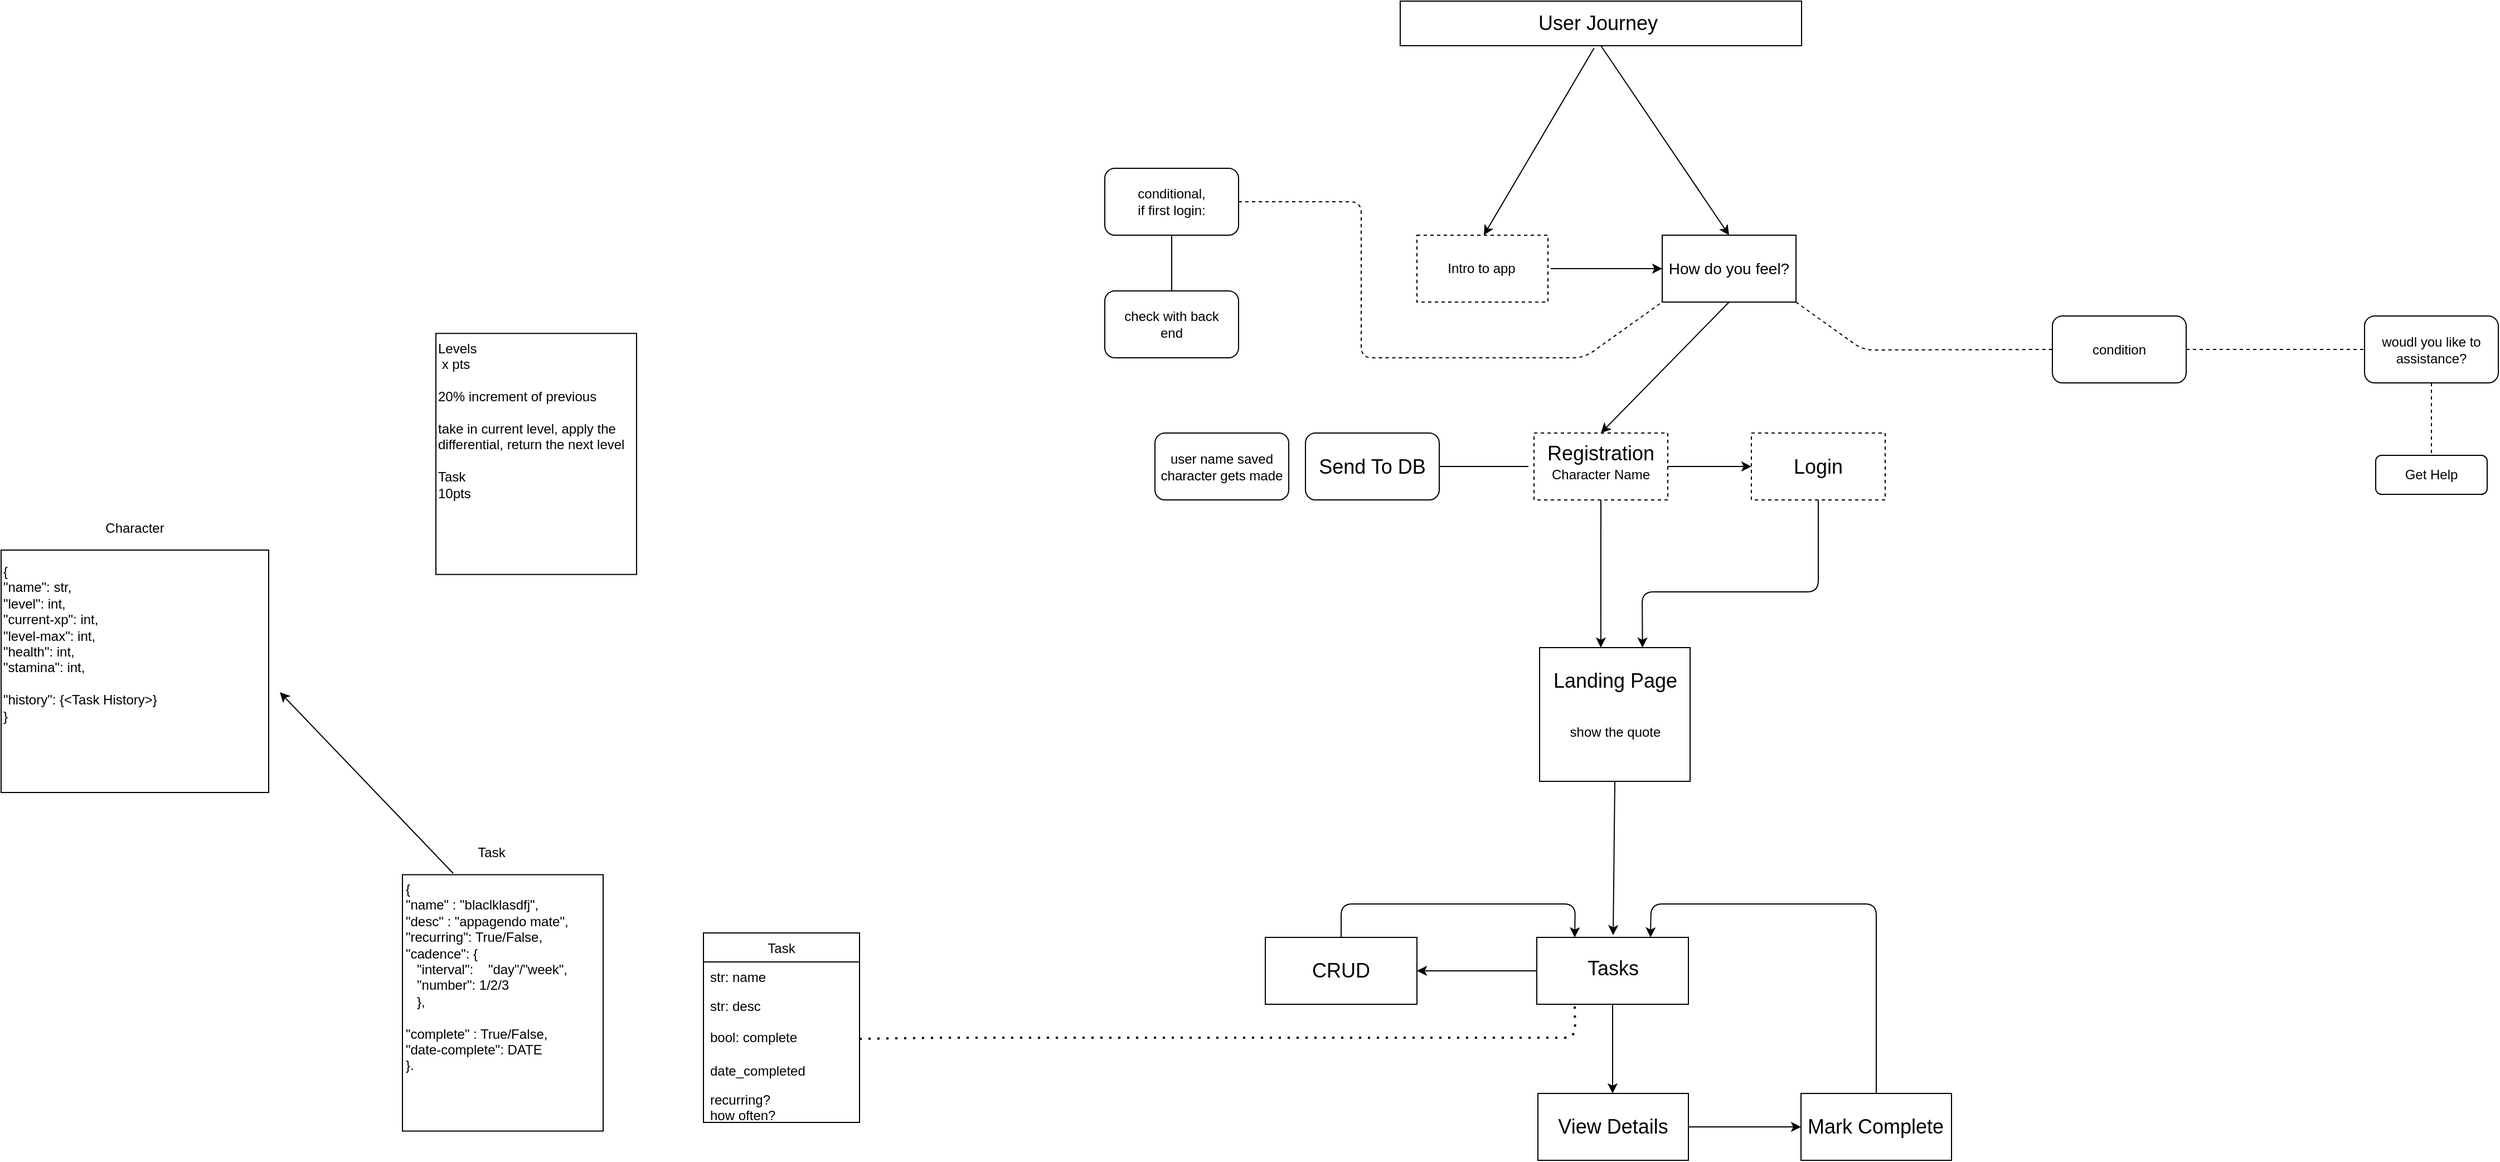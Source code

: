 <mxfile version="15.2.5" type="github">
  <diagram id="_MPIVVEY6-l4T5hmw05q" name="Page-1">
    <mxGraphModel dx="2815" dy="1934" grid="1" gridSize="10" guides="1" tooltips="1" connect="1" arrows="1" fold="1" page="1" pageScale="1" pageWidth="1169" pageHeight="827" math="0" shadow="0">
      <root>
        <mxCell id="0" />
        <mxCell id="1" parent="0" />
        <mxCell id="QZ8uhwVivywwdWHPPZZo-97" value="" style="rounded=0;whiteSpace=wrap;html=1;" parent="1" vertex="1">
          <mxGeometry x="284" y="510" width="136" height="60" as="geometry" />
        </mxCell>
        <mxCell id="QZ8uhwVivywwdWHPPZZo-96" value="&lt;font style=&quot;font-size: 18px&quot;&gt;CRUD&lt;/font&gt;" style="text;html=1;strokeColor=none;fillColor=none;align=center;verticalAlign=middle;whiteSpace=wrap;rounded=0;" parent="1" vertex="1">
          <mxGeometry x="292" y="522.5" width="120" height="35" as="geometry" />
        </mxCell>
        <mxCell id="QZ8uhwVivywwdWHPPZZo-94" value="" style="rounded=0;whiteSpace=wrap;html=1;strokeColor=#000000;dashed=1;" parent="1" vertex="1">
          <mxGeometry x="420" y="-120" width="117.5" height="60" as="geometry" />
        </mxCell>
        <mxCell id="QZ8uhwVivywwdWHPPZZo-35" value="" style="rounded=1;whiteSpace=wrap;html=1;" parent="1" vertex="1">
          <mxGeometry x="185" y="57.5" width="120" height="60" as="geometry" />
        </mxCell>
        <mxCell id="QZ8uhwVivywwdWHPPZZo-1" value="" style="rounded=0;whiteSpace=wrap;html=1;" parent="1" vertex="1">
          <mxGeometry x="405" y="-330" width="360" height="40" as="geometry" />
        </mxCell>
        <mxCell id="QZ8uhwVivywwdWHPPZZo-2" value="&lt;font style=&quot;font-size: 18px&quot;&gt;User Journey&lt;/font&gt;" style="text;html=1;strokeColor=none;fillColor=none;align=center;verticalAlign=middle;whiteSpace=wrap;rounded=0;" parent="1" vertex="1">
          <mxGeometry x="440" y="-325" width="285" height="30" as="geometry" />
        </mxCell>
        <mxCell id="QZ8uhwVivywwdWHPPZZo-6" value="" style="rounded=0;whiteSpace=wrap;html=1;dashed=1;" parent="1" vertex="1">
          <mxGeometry x="525" y="57.5" width="120" height="60" as="geometry" />
        </mxCell>
        <mxCell id="QZ8uhwVivywwdWHPPZZo-7" value="&lt;font style=&quot;font-size: 18px&quot;&gt;Registration&lt;/font&gt;" style="text;html=1;strokeColor=none;fillColor=none;align=center;verticalAlign=middle;whiteSpace=wrap;rounded=0;" parent="1" vertex="1">
          <mxGeometry x="530" y="67.5" width="110" height="17.5" as="geometry" />
        </mxCell>
        <mxCell id="QZ8uhwVivywwdWHPPZZo-8" value="" style="rounded=0;whiteSpace=wrap;html=1;dashed=1;" parent="1" vertex="1">
          <mxGeometry x="720" y="57.5" width="120" height="60" as="geometry" />
        </mxCell>
        <mxCell id="QZ8uhwVivywwdWHPPZZo-9" value="&lt;font style=&quot;font-size: 18px&quot;&gt;Login&lt;br&gt;&lt;/font&gt;" style="text;html=1;strokeColor=none;fillColor=none;align=center;verticalAlign=middle;whiteSpace=wrap;rounded=0;" parent="1" vertex="1">
          <mxGeometry x="720" y="72.5" width="120" height="30" as="geometry" />
        </mxCell>
        <mxCell id="QZ8uhwVivywwdWHPPZZo-10" value="" style="rounded=0;whiteSpace=wrap;html=1;" parent="1" vertex="1">
          <mxGeometry x="530" y="250" width="135" height="120" as="geometry" />
        </mxCell>
        <mxCell id="QZ8uhwVivywwdWHPPZZo-11" value="&lt;font style=&quot;font-size: 18px&quot;&gt;Landing Page&lt;/font&gt;" style="text;html=1;strokeColor=none;fillColor=none;align=center;verticalAlign=middle;whiteSpace=wrap;rounded=0;" parent="1" vertex="1">
          <mxGeometry x="537.5" y="265" width="120" height="30" as="geometry" />
        </mxCell>
        <mxCell id="QZ8uhwVivywwdWHPPZZo-12" value="" style="rounded=1;whiteSpace=wrap;html=1;" parent="1" vertex="1">
          <mxGeometry x="320" y="57.5" width="120" height="60" as="geometry" />
        </mxCell>
        <mxCell id="QZ8uhwVivywwdWHPPZZo-14" value="&lt;font style=&quot;font-size: 18px&quot;&gt;Send To DB&lt;/font&gt;" style="text;html=1;strokeColor=none;fillColor=none;align=center;verticalAlign=middle;whiteSpace=wrap;rounded=0;" parent="1" vertex="1">
          <mxGeometry x="320" y="72.5" width="120" height="30" as="geometry" />
        </mxCell>
        <mxCell id="QZ8uhwVivywwdWHPPZZo-16" value="" style="endArrow=none;html=1;entryX=0.5;entryY=1;entryDx=0;entryDy=0;startArrow=classic;startFill=1;exitX=0.407;exitY=0;exitDx=0;exitDy=0;exitPerimeter=0;" parent="1" source="QZ8uhwVivywwdWHPPZZo-10" target="QZ8uhwVivywwdWHPPZZo-6" edge="1">
          <mxGeometry width="50" height="50" relative="1" as="geometry">
            <mxPoint x="584.52" y="241.32" as="sourcePoint" />
            <mxPoint x="584.58" y="370" as="targetPoint" />
          </mxGeometry>
        </mxCell>
        <mxCell id="QZ8uhwVivywwdWHPPZZo-17" value="" style="endArrow=none;html=1;strokeColor=#000000;exitX=1;exitY=0.5;exitDx=0;exitDy=0;" parent="1" source="QZ8uhwVivywwdWHPPZZo-14" edge="1">
          <mxGeometry width="50" height="50" relative="1" as="geometry">
            <mxPoint x="480" y="93.5" as="sourcePoint" />
            <mxPoint x="520" y="87.5" as="targetPoint" />
          </mxGeometry>
        </mxCell>
        <mxCell id="QZ8uhwVivywwdWHPPZZo-18" value="" style="endArrow=classic;html=1;strokeColor=#000000;entryX=0;entryY=0.5;entryDx=0;entryDy=0;exitX=1;exitY=0.5;exitDx=0;exitDy=0;" parent="1" source="QZ8uhwVivywwdWHPPZZo-6" target="QZ8uhwVivywwdWHPPZZo-9" edge="1">
          <mxGeometry width="50" height="50" relative="1" as="geometry">
            <mxPoint x="670" y="87.5" as="sourcePoint" />
            <mxPoint x="700" y="77.5" as="targetPoint" />
          </mxGeometry>
        </mxCell>
        <mxCell id="QZ8uhwVivywwdWHPPZZo-19" value="&lt;font style=&quot;font-size: 18px&quot;&gt;Login&lt;br&gt;&lt;/font&gt;" style="text;html=1;strokeColor=none;fillColor=none;align=center;verticalAlign=middle;whiteSpace=wrap;rounded=0;" parent="1" vertex="1">
          <mxGeometry x="555.5" y="525" width="120" height="30" as="geometry" />
        </mxCell>
        <mxCell id="QZ8uhwVivywwdWHPPZZo-20" value="" style="rounded=0;whiteSpace=wrap;html=1;" parent="1" vertex="1">
          <mxGeometry x="527.5" y="510" width="136" height="60" as="geometry" />
        </mxCell>
        <mxCell id="QZ8uhwVivywwdWHPPZZo-21" value="&lt;font style=&quot;font-size: 18px&quot;&gt;Tasks&lt;/font&gt;" style="text;html=1;strokeColor=none;fillColor=none;align=center;verticalAlign=middle;whiteSpace=wrap;rounded=0;" parent="1" vertex="1">
          <mxGeometry x="536" y="520" width="120" height="35" as="geometry" />
        </mxCell>
        <mxCell id="QZ8uhwVivywwdWHPPZZo-22" value="" style="rounded=0;whiteSpace=wrap;html=1;" parent="1" vertex="1">
          <mxGeometry x="528.5" y="650" width="135" height="60" as="geometry" />
        </mxCell>
        <mxCell id="QZ8uhwVivywwdWHPPZZo-23" value="&lt;font style=&quot;font-size: 18px&quot;&gt;View Details&lt;/font&gt;" style="text;html=1;strokeColor=none;fillColor=none;align=center;verticalAlign=middle;whiteSpace=wrap;rounded=0;" parent="1" vertex="1">
          <mxGeometry x="535.5" y="662.5" width="120" height="35" as="geometry" />
        </mxCell>
        <mxCell id="QZ8uhwVivywwdWHPPZZo-24" value="" style="rounded=0;whiteSpace=wrap;html=1;" parent="1" vertex="1">
          <mxGeometry x="764.5" y="650" width="135" height="60" as="geometry" />
        </mxCell>
        <mxCell id="QZ8uhwVivywwdWHPPZZo-25" value="&lt;font style=&quot;font-size: 18px&quot;&gt;Mark Complete&lt;/font&gt;" style="text;html=1;strokeColor=none;fillColor=none;align=center;verticalAlign=middle;whiteSpace=wrap;rounded=0;" parent="1" vertex="1">
          <mxGeometry x="764.5" y="662.5" width="133" height="35" as="geometry" />
        </mxCell>
        <mxCell id="QZ8uhwVivywwdWHPPZZo-26" value="" style="endArrow=classic;html=1;strokeColor=#000000;exitX=0.5;exitY=0;exitDx=0;exitDy=0;entryX=0.75;entryY=0;entryDx=0;entryDy=0;" parent="1" source="QZ8uhwVivywwdWHPPZZo-24" target="QZ8uhwVivywwdWHPPZZo-20" edge="1">
          <mxGeometry width="50" height="50" relative="1" as="geometry">
            <mxPoint x="653.5" y="490" as="sourcePoint" />
            <mxPoint x="703.5" y="440" as="targetPoint" />
            <Array as="points">
              <mxPoint x="832" y="480" />
              <mxPoint x="630" y="480" />
            </Array>
          </mxGeometry>
        </mxCell>
        <mxCell id="QZ8uhwVivywwdWHPPZZo-28" value="" style="endArrow=none;html=1;entryX=0.5;entryY=1;entryDx=0;entryDy=0;startArrow=classic;startFill=1;" parent="1" target="QZ8uhwVivywwdWHPPZZo-20" edge="1">
          <mxGeometry width="50" height="50" relative="1" as="geometry">
            <mxPoint x="595.5" y="650" as="sourcePoint" />
            <mxPoint x="595.21" y="582.5" as="targetPoint" />
          </mxGeometry>
        </mxCell>
        <mxCell id="QZ8uhwVivywwdWHPPZZo-29" value="" style="endArrow=none;html=1;entryX=1;entryY=0.5;entryDx=0;entryDy=0;startArrow=classic;startFill=1;exitX=0;exitY=0.5;exitDx=0;exitDy=0;" parent="1" source="QZ8uhwVivywwdWHPPZZo-25" target="QZ8uhwVivywwdWHPPZZo-22" edge="1">
          <mxGeometry width="50" height="50" relative="1" as="geometry">
            <mxPoint x="703.5" y="840.0" as="sourcePoint" />
            <mxPoint x="703.5" y="760.0" as="targetPoint" />
          </mxGeometry>
        </mxCell>
        <mxCell id="QZ8uhwVivywwdWHPPZZo-33" value="" style="endArrow=classic;html=1;strokeColor=#000000;exitX=0.5;exitY=1;exitDx=0;exitDy=0;entryX=0.684;entryY=0;entryDx=0;entryDy=0;entryPerimeter=0;" parent="1" source="QZ8uhwVivywwdWHPPZZo-8" target="QZ8uhwVivywwdWHPPZZo-10" edge="1">
          <mxGeometry width="50" height="50" relative="1" as="geometry">
            <mxPoint x="791" y="440" as="sourcePoint" />
            <mxPoint x="624.48" y="238.86" as="targetPoint" />
            <Array as="points">
              <mxPoint x="780" y="200" />
              <mxPoint x="720" y="200" />
              <mxPoint x="622" y="200" />
            </Array>
          </mxGeometry>
        </mxCell>
        <mxCell id="QZ8uhwVivywwdWHPPZZo-34" value="user name saved&lt;br&gt;character gets made" style="text;html=1;strokeColor=none;fillColor=none;align=center;verticalAlign=middle;whiteSpace=wrap;rounded=0;" parent="1" vertex="1">
          <mxGeometry x="170" y="52.5" width="150" height="70" as="geometry" />
        </mxCell>
        <mxCell id="QZ8uhwVivywwdWHPPZZo-40" value="" style="rounded=1;whiteSpace=wrap;html=1;" parent="1" vertex="1">
          <mxGeometry x="140" y="-180" width="120" height="60" as="geometry" />
        </mxCell>
        <mxCell id="QZ8uhwVivywwdWHPPZZo-41" value="conditional, &lt;br&gt;if first login:" style="text;html=1;strokeColor=none;fillColor=none;align=center;verticalAlign=middle;whiteSpace=wrap;rounded=0;" parent="1" vertex="1">
          <mxGeometry x="155" y="-172.5" width="90" height="45" as="geometry" />
        </mxCell>
        <mxCell id="QZ8uhwVivywwdWHPPZZo-43" value="" style="rounded=1;whiteSpace=wrap;html=1;" parent="1" vertex="1">
          <mxGeometry x="140" y="-70" width="120" height="60" as="geometry" />
        </mxCell>
        <mxCell id="QZ8uhwVivywwdWHPPZZo-44" value="" style="endArrow=none;html=1;strokeColor=#000000;exitX=0.5;exitY=1;exitDx=0;exitDy=0;entryX=0.5;entryY=0;entryDx=0;entryDy=0;" parent="1" source="QZ8uhwVivywwdWHPPZZo-40" target="QZ8uhwVivywwdWHPPZZo-43" edge="1">
          <mxGeometry width="50" height="50" relative="1" as="geometry">
            <mxPoint x="200" y="-110" as="sourcePoint" />
            <mxPoint x="495" y="-30" as="targetPoint" />
          </mxGeometry>
        </mxCell>
        <mxCell id="QZ8uhwVivywwdWHPPZZo-45" value="check with back&lt;br&gt;end" style="text;html=1;strokeColor=none;fillColor=none;align=center;verticalAlign=middle;whiteSpace=wrap;rounded=0;" parent="1" vertex="1">
          <mxGeometry x="155" y="-62.5" width="90" height="45" as="geometry" />
        </mxCell>
        <mxCell id="QZ8uhwVivywwdWHPPZZo-49" value="" style="rounded=1;whiteSpace=wrap;html=1;" parent="1" vertex="1">
          <mxGeometry x="990" y="-47.5" width="120" height="60" as="geometry" />
        </mxCell>
        <mxCell id="QZ8uhwVivywwdWHPPZZo-54" value="condition" style="text;html=1;strokeColor=none;fillColor=none;align=center;verticalAlign=middle;whiteSpace=wrap;rounded=0;" parent="1" vertex="1">
          <mxGeometry x="1030" y="-27.5" width="40" height="20" as="geometry" />
        </mxCell>
        <mxCell id="QZ8uhwVivywwdWHPPZZo-55" value="show the quote" style="text;html=1;strokeColor=none;fillColor=none;align=center;verticalAlign=middle;whiteSpace=wrap;rounded=0;" parent="1" vertex="1">
          <mxGeometry x="547.5" y="302.5" width="100" height="47.5" as="geometry" />
        </mxCell>
        <mxCell id="QZ8uhwVivywwdWHPPZZo-56" value="" style="rounded=0;whiteSpace=wrap;html=1;" parent="1" vertex="1">
          <mxGeometry x="640" y="-120" width="120" height="60" as="geometry" />
        </mxCell>
        <mxCell id="QZ8uhwVivywwdWHPPZZo-57" value="&lt;font style=&quot;font-size: 14px&quot;&gt;How do you feel?&lt;/font&gt;" style="text;html=1;strokeColor=none;fillColor=none;align=center;verticalAlign=middle;whiteSpace=wrap;rounded=0;" parent="1" vertex="1">
          <mxGeometry x="640" y="-105" width="120" height="30" as="geometry" />
        </mxCell>
        <mxCell id="QZ8uhwVivywwdWHPPZZo-65" value="" style="rounded=1;whiteSpace=wrap;html=1;" parent="1" vertex="1">
          <mxGeometry x="1280" y="77.5" width="100" height="35" as="geometry" />
        </mxCell>
        <mxCell id="QZ8uhwVivywwdWHPPZZo-66" value="Get Help" style="text;html=1;strokeColor=none;fillColor=none;align=center;verticalAlign=middle;whiteSpace=wrap;rounded=0;" parent="1" vertex="1">
          <mxGeometry x="1290" y="85" width="80" height="20" as="geometry" />
        </mxCell>
        <mxCell id="QZ8uhwVivywwdWHPPZZo-79" value="Intro to app" style="text;html=1;strokeColor=none;fillColor=none;align=center;verticalAlign=middle;whiteSpace=wrap;rounded=0;" parent="1" vertex="1">
          <mxGeometry x="427.5" y="-100" width="100" height="20" as="geometry" />
        </mxCell>
        <mxCell id="QZ8uhwVivywwdWHPPZZo-80" value="" style="endArrow=classic;html=1;strokeColor=#000000;exitX=0.5;exitY=1;exitDx=0;exitDy=0;entryX=0.5;entryY=0;entryDx=0;entryDy=0;" parent="1" source="QZ8uhwVivywwdWHPPZZo-56" target="QZ8uhwVivywwdWHPPZZo-6" edge="1">
          <mxGeometry width="50" height="50" relative="1" as="geometry">
            <mxPoint x="580" y="140" as="sourcePoint" />
            <mxPoint x="630" y="90" as="targetPoint" />
          </mxGeometry>
        </mxCell>
        <mxCell id="QZ8uhwVivywwdWHPPZZo-81" value="" style="endArrow=classic;html=1;strokeColor=#000000;exitX=0.483;exitY=1.054;exitDx=0;exitDy=0;exitPerimeter=0;entryX=0.5;entryY=0;entryDx=0;entryDy=0;" parent="1" source="QZ8uhwVivywwdWHPPZZo-1" edge="1">
          <mxGeometry width="50" height="50" relative="1" as="geometry">
            <mxPoint x="581" y="-170" as="sourcePoint" />
            <mxPoint x="480" y="-120" as="targetPoint" />
          </mxGeometry>
        </mxCell>
        <mxCell id="QZ8uhwVivywwdWHPPZZo-82" value="" style="endArrow=classic;html=1;strokeColor=#000000;exitX=0.5;exitY=1;exitDx=0;exitDy=0;entryX=0.5;entryY=0;entryDx=0;entryDy=0;" parent="1" source="QZ8uhwVivywwdWHPPZZo-1" target="QZ8uhwVivywwdWHPPZZo-56" edge="1">
          <mxGeometry width="50" height="50" relative="1" as="geometry">
            <mxPoint x="588.88" y="-277.84" as="sourcePoint" />
            <mxPoint x="670" y="-170" as="targetPoint" />
          </mxGeometry>
        </mxCell>
        <mxCell id="QZ8uhwVivywwdWHPPZZo-83" value="" style="endArrow=classic;html=1;strokeColor=#000000;exitX=1;exitY=0.5;exitDx=0;exitDy=0;entryX=0;entryY=0.5;entryDx=0;entryDy=0;" parent="1" target="QZ8uhwVivywwdWHPPZZo-57" edge="1">
          <mxGeometry width="50" height="50" relative="1" as="geometry">
            <mxPoint x="540" y="-90" as="sourcePoint" />
            <mxPoint x="730" y="80" as="targetPoint" />
          </mxGeometry>
        </mxCell>
        <mxCell id="QZ8uhwVivywwdWHPPZZo-84" value="" style="endArrow=none;dashed=1;html=1;strokeColor=#000000;exitX=1;exitY=1;exitDx=0;exitDy=0;entryX=0;entryY=0.5;entryDx=0;entryDy=0;" parent="1" source="QZ8uhwVivywwdWHPPZZo-56" target="QZ8uhwVivywwdWHPPZZo-49" edge="1">
          <mxGeometry width="50" height="50" relative="1" as="geometry">
            <mxPoint x="800" y="50" as="sourcePoint" />
            <mxPoint x="850" as="targetPoint" />
            <Array as="points">
              <mxPoint x="820" y="-17" />
            </Array>
          </mxGeometry>
        </mxCell>
        <mxCell id="QZ8uhwVivywwdWHPPZZo-86" value="" style="rounded=1;whiteSpace=wrap;html=1;strokeColor=#000000;" parent="1" vertex="1">
          <mxGeometry x="1270" y="-47.5" width="120" height="60" as="geometry" />
        </mxCell>
        <mxCell id="QZ8uhwVivywwdWHPPZZo-87" value="woudl you like to assistance?" style="text;html=1;strokeColor=none;fillColor=none;align=center;verticalAlign=middle;whiteSpace=wrap;rounded=0;" parent="1" vertex="1">
          <mxGeometry x="1275" y="-32.5" width="110" height="30" as="geometry" />
        </mxCell>
        <mxCell id="QZ8uhwVivywwdWHPPZZo-89" value="" style="endArrow=none;dashed=1;html=1;strokeColor=#000000;exitX=1;exitY=0.5;exitDx=0;exitDy=0;entryX=0;entryY=0.5;entryDx=0;entryDy=0;" parent="1" source="QZ8uhwVivywwdWHPPZZo-49" target="QZ8uhwVivywwdWHPPZZo-86" edge="1">
          <mxGeometry width="50" height="50" relative="1" as="geometry">
            <mxPoint x="1080" y="60" as="sourcePoint" />
            <mxPoint x="1130" y="10" as="targetPoint" />
          </mxGeometry>
        </mxCell>
        <mxCell id="QZ8uhwVivywwdWHPPZZo-90" value="" style="endArrow=none;dashed=1;html=1;strokeColor=#000000;exitX=0.5;exitY=1;exitDx=0;exitDy=0;entryX=0.5;entryY=0;entryDx=0;entryDy=0;" parent="1" source="QZ8uhwVivywwdWHPPZZo-86" target="QZ8uhwVivywwdWHPPZZo-65" edge="1">
          <mxGeometry width="50" height="50" relative="1" as="geometry">
            <mxPoint x="1080" y="60" as="sourcePoint" />
            <mxPoint x="1130" y="10" as="targetPoint" />
          </mxGeometry>
        </mxCell>
        <mxCell id="QZ8uhwVivywwdWHPPZZo-92" value="Character Name" style="text;html=1;strokeColor=none;fillColor=none;align=center;verticalAlign=middle;whiteSpace=wrap;rounded=0;" parent="1" vertex="1">
          <mxGeometry x="535" y="85" width="100" height="20" as="geometry" />
        </mxCell>
        <mxCell id="QZ8uhwVivywwdWHPPZZo-93" value="" style="endArrow=classic;html=1;strokeColor=#000000;exitX=0.5;exitY=1;exitDx=0;exitDy=0;" parent="1" source="QZ8uhwVivywwdWHPPZZo-10" edge="1">
          <mxGeometry width="50" height="50" relative="1" as="geometry">
            <mxPoint x="720" y="460" as="sourcePoint" />
            <mxPoint x="596" y="508" as="targetPoint" />
          </mxGeometry>
        </mxCell>
        <mxCell id="QZ8uhwVivywwdWHPPZZo-95" value="" style="endArrow=none;dashed=1;html=1;strokeColor=#000000;entryX=0;entryY=1;entryDx=0;entryDy=0;exitX=1;exitY=0.5;exitDx=0;exitDy=0;" parent="1" source="QZ8uhwVivywwdWHPPZZo-40" target="QZ8uhwVivywwdWHPPZZo-56" edge="1">
          <mxGeometry width="50" height="50" relative="1" as="geometry">
            <mxPoint x="680" y="60" as="sourcePoint" />
            <mxPoint x="730" y="10" as="targetPoint" />
            <Array as="points">
              <mxPoint x="370" y="-150" />
              <mxPoint x="370" y="-10" />
              <mxPoint x="570" y="-10" />
            </Array>
          </mxGeometry>
        </mxCell>
        <mxCell id="QZ8uhwVivywwdWHPPZZo-98" value="" style="endArrow=classic;html=1;strokeColor=#000000;exitX=0;exitY=0.5;exitDx=0;exitDy=0;entryX=1;entryY=0.5;entryDx=0;entryDy=0;" parent="1" source="QZ8uhwVivywwdWHPPZZo-20" target="QZ8uhwVivywwdWHPPZZo-97" edge="1">
          <mxGeometry width="50" height="50" relative="1" as="geometry">
            <mxPoint x="440" y="540" as="sourcePoint" />
            <mxPoint x="490" y="490" as="targetPoint" />
          </mxGeometry>
        </mxCell>
        <mxCell id="QZ8uhwVivywwdWHPPZZo-99" value="" style="endArrow=classic;html=1;strokeColor=#000000;exitX=0.5;exitY=0;exitDx=0;exitDy=0;entryX=0.25;entryY=0;entryDx=0;entryDy=0;" parent="1" source="QZ8uhwVivywwdWHPPZZo-97" target="QZ8uhwVivywwdWHPPZZo-20" edge="1">
          <mxGeometry width="50" height="50" relative="1" as="geometry">
            <mxPoint x="440" y="540" as="sourcePoint" />
            <mxPoint x="540" y="500" as="targetPoint" />
            <Array as="points">
              <mxPoint x="352" y="480" />
              <mxPoint x="562" y="480" />
            </Array>
          </mxGeometry>
        </mxCell>
        <mxCell id="QZ8uhwVivywwdWHPPZZo-101" value="" style="endArrow=none;dashed=1;html=1;dashPattern=1 3;strokeWidth=2;entryX=0.25;entryY=1;entryDx=0;entryDy=0;exitX=1;exitY=0.5;exitDx=0;exitDy=0;" parent="1" source="QZ8uhwVivywwdWHPPZZo-105" target="QZ8uhwVivywwdWHPPZZo-20" edge="1">
          <mxGeometry width="50" height="50" relative="1" as="geometry">
            <mxPoint x="100" y="570" as="sourcePoint" />
            <mxPoint x="430" y="550" as="targetPoint" />
            <Array as="points">
              <mxPoint x="-10" y="600" />
              <mxPoint x="150" y="600" />
              <mxPoint x="562" y="600" />
            </Array>
          </mxGeometry>
        </mxCell>
        <mxCell id="QZ8uhwVivywwdWHPPZZo-102" value="Task" style="swimlane;fontStyle=0;childLayout=stackLayout;horizontal=1;startSize=26;horizontalStack=0;resizeParent=1;resizeParentMax=0;resizeLast=0;collapsible=1;marginBottom=0;strokeColor=#000000;" parent="1" vertex="1">
          <mxGeometry x="-220" y="506" width="140" height="170" as="geometry" />
        </mxCell>
        <mxCell id="QZ8uhwVivywwdWHPPZZo-103" value="str: name" style="text;strokeColor=none;fillColor=none;align=left;verticalAlign=top;spacingLeft=4;spacingRight=4;overflow=hidden;rotatable=0;points=[[0,0.5],[1,0.5]];portConstraint=eastwest;" parent="QZ8uhwVivywwdWHPPZZo-102" vertex="1">
          <mxGeometry y="26" width="140" height="26" as="geometry" />
        </mxCell>
        <mxCell id="QZ8uhwVivywwdWHPPZZo-104" value="str: desc " style="text;strokeColor=none;fillColor=none;align=left;verticalAlign=top;spacingLeft=4;spacingRight=4;overflow=hidden;rotatable=0;points=[[0,0.5],[1,0.5]];portConstraint=eastwest;" parent="QZ8uhwVivywwdWHPPZZo-102" vertex="1">
          <mxGeometry y="52" width="140" height="28" as="geometry" />
        </mxCell>
        <mxCell id="QZ8uhwVivywwdWHPPZZo-105" value="bool: complete" style="text;strokeColor=none;fillColor=none;align=left;verticalAlign=top;spacingLeft=4;spacingRight=4;overflow=hidden;rotatable=0;points=[[0,0.5],[1,0.5]];portConstraint=eastwest;" parent="QZ8uhwVivywwdWHPPZZo-102" vertex="1">
          <mxGeometry y="80" width="140" height="30" as="geometry" />
        </mxCell>
        <mxCell id="QZ8uhwVivywwdWHPPZZo-106" value="date_completed" style="text;strokeColor=none;fillColor=none;align=left;verticalAlign=top;spacingLeft=4;spacingRight=4;overflow=hidden;rotatable=0;points=[[0,0.5],[1,0.5]];portConstraint=eastwest;" parent="QZ8uhwVivywwdWHPPZZo-102" vertex="1">
          <mxGeometry y="110" width="140" height="26" as="geometry" />
        </mxCell>
        <mxCell id="QZ8uhwVivywwdWHPPZZo-107" value="recurring?&#xa;how often?" style="text;strokeColor=none;fillColor=none;align=left;verticalAlign=top;spacingLeft=4;spacingRight=4;overflow=hidden;rotatable=0;points=[[0,0.5],[1,0.5]];portConstraint=eastwest;" parent="QZ8uhwVivywwdWHPPZZo-102" vertex="1">
          <mxGeometry y="136" width="140" height="34" as="geometry" />
        </mxCell>
        <mxCell id="QZ8uhwVivywwdWHPPZZo-109" value="" style="rounded=0;whiteSpace=wrap;html=1;strokeColor=#000000;" parent="1" vertex="1">
          <mxGeometry x="-490" y="453.75" width="180" height="230" as="geometry" />
        </mxCell>
        <mxCell id="QZ8uhwVivywwdWHPPZZo-110" value="{&lt;br&gt;&quot;name&quot; : &quot;blaclklasdfj&quot;,&lt;br&gt;&quot;desc&quot; : &quot;appagendo mate&quot;,&lt;br&gt;&quot;recurring&quot;: True/False,&lt;br&gt;&quot;cadence&quot;: {&lt;br&gt;&lt;span style=&quot;white-space: pre&quot;&gt;	&lt;/span&gt;&lt;span style=&quot;white-space: pre&quot;&gt;	&lt;/span&gt;&lt;span style=&quot;white-space: pre&quot;&gt;	&lt;/span&gt;&quot;interval&quot;: &lt;span style=&quot;white-space: pre&quot;&gt;	&lt;/span&gt;&lt;span style=&quot;white-space: pre&quot;&gt;	&lt;/span&gt;&lt;span style=&quot;white-space: pre&quot;&gt;	&lt;/span&gt;&quot;day&quot;/&quot;week&quot;,&lt;br&gt;&lt;span style=&quot;white-space: pre&quot;&gt;	&lt;/span&gt;&lt;span style=&quot;white-space: pre&quot;&gt;	&lt;/span&gt;&lt;span style=&quot;white-space: pre&quot;&gt;	&lt;/span&gt;&quot;number&quot;: 1/2/3&lt;br&gt;&lt;span style=&quot;white-space: pre&quot;&gt;	&lt;/span&gt;&lt;span style=&quot;white-space: pre&quot;&gt;	&lt;/span&gt;&lt;span style=&quot;white-space: pre&quot;&gt;	&lt;/span&gt;},&lt;br&gt;&lt;br&gt;&quot;complete&quot; : True/False,&lt;br&gt;&quot;date-complete&quot;: DATE&lt;br&gt;}." style="text;html=1;strokeColor=none;fillColor=none;align=left;verticalAlign=top;whiteSpace=wrap;rounded=0;" parent="1" vertex="1">
          <mxGeometry x="-489.5" y="452.5" width="180" height="210" as="geometry" />
        </mxCell>
        <mxCell id="QZ8uhwVivywwdWHPPZZo-117" value="Task" style="text;html=1;strokeColor=none;fillColor=none;align=center;verticalAlign=middle;whiteSpace=wrap;rounded=0;" parent="1" vertex="1">
          <mxGeometry x="-430" y="423.75" width="40" height="20" as="geometry" />
        </mxCell>
        <mxCell id="QZ8uhwVivywwdWHPPZZo-120" value="" style="rounded=0;whiteSpace=wrap;html=1;strokeColor=#000000;verticalAlign=top;" parent="1" vertex="1">
          <mxGeometry x="-460" y="-31.87" width="180" height="216.25" as="geometry" />
        </mxCell>
        <mxCell id="QZ8uhwVivywwdWHPPZZo-121" value="Levels&lt;br&gt;&amp;nbsp;x pts&lt;br&gt;&lt;br&gt;20% increment of previous&lt;br&gt;&lt;br&gt;take in current level, apply the differential, return the next level&lt;br&gt;&lt;br&gt;Task&lt;br&gt;10pts" style="text;html=1;strokeColor=none;fillColor=none;align=left;verticalAlign=top;whiteSpace=wrap;rounded=0;horizontal=1;" parent="1" vertex="1">
          <mxGeometry x="-460" y="-31.87" width="170" height="206.25" as="geometry" />
        </mxCell>
        <mxCell id="QZ8uhwVivywwdWHPPZZo-122" value="" style="rounded=0;whiteSpace=wrap;html=1;strokeColor=#000000;verticalAlign=top;" parent="1" vertex="1">
          <mxGeometry x="-850" y="162.5" width="240" height="217.5" as="geometry" />
        </mxCell>
        <mxCell id="QZ8uhwVivywwdWHPPZZo-123" value="Character" style="text;html=1;strokeColor=none;fillColor=none;align=center;verticalAlign=middle;whiteSpace=wrap;rounded=0;" parent="1" vertex="1">
          <mxGeometry x="-785" y="132.5" width="110" height="20" as="geometry" />
        </mxCell>
        <mxCell id="QZ8uhwVivywwdWHPPZZo-124" value="{&lt;br&gt;&quot;name&quot;: str,&lt;br&gt;&quot;level&quot;: int,&lt;br&gt;&quot;current-xp&quot;: int,&lt;br&gt;&quot;level-max&quot;: int,&lt;br&gt;&quot;health&quot;: int,&lt;br&gt;&quot;stamina&quot;: int,&lt;br&gt;&lt;br&gt;&quot;history&quot;: {&amp;lt;Task History&amp;gt;}&lt;br&gt;}" style="text;html=1;strokeColor=none;fillColor=none;align=left;verticalAlign=top;whiteSpace=wrap;rounded=0;" parent="1" vertex="1">
          <mxGeometry x="-850" y="167.5" width="230" height="222.5" as="geometry" />
        </mxCell>
        <mxCell id="QZ8uhwVivywwdWHPPZZo-125" value="" style="endArrow=classic;html=1;strokeColor=#000000;exitX=0.25;exitY=0;exitDx=0;exitDy=0;" parent="1" source="QZ8uhwVivywwdWHPPZZo-110" edge="1">
          <mxGeometry width="50" height="50" relative="1" as="geometry">
            <mxPoint x="-480" y="350" as="sourcePoint" />
            <mxPoint x="-600" y="290" as="targetPoint" />
          </mxGeometry>
        </mxCell>
      </root>
    </mxGraphModel>
  </diagram>
</mxfile>
